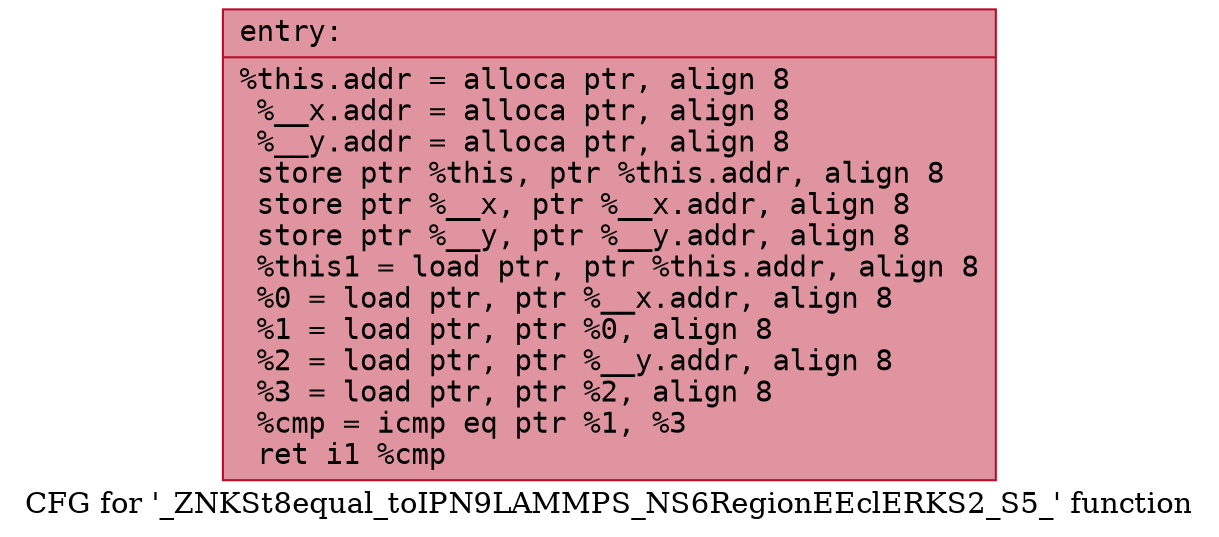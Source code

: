 digraph "CFG for '_ZNKSt8equal_toIPN9LAMMPS_NS6RegionEEclERKS2_S5_' function" {
	label="CFG for '_ZNKSt8equal_toIPN9LAMMPS_NS6RegionEEclERKS2_S5_' function";

	Node0x561837f49d40 [shape=record,color="#b70d28ff", style=filled, fillcolor="#b70d2870" fontname="Courier",label="{entry:\l|  %this.addr = alloca ptr, align 8\l  %__x.addr = alloca ptr, align 8\l  %__y.addr = alloca ptr, align 8\l  store ptr %this, ptr %this.addr, align 8\l  store ptr %__x, ptr %__x.addr, align 8\l  store ptr %__y, ptr %__y.addr, align 8\l  %this1 = load ptr, ptr %this.addr, align 8\l  %0 = load ptr, ptr %__x.addr, align 8\l  %1 = load ptr, ptr %0, align 8\l  %2 = load ptr, ptr %__y.addr, align 8\l  %3 = load ptr, ptr %2, align 8\l  %cmp = icmp eq ptr %1, %3\l  ret i1 %cmp\l}"];
}
